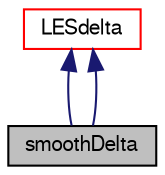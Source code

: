 digraph "smoothDelta"
{
  bgcolor="transparent";
  edge [fontname="FreeSans",fontsize="10",labelfontname="FreeSans",labelfontsize="10"];
  node [fontname="FreeSans",fontsize="10",shape=record];
  Node2 [label="smoothDelta",height=0.2,width=0.4,color="black", fillcolor="grey75", style="filled", fontcolor="black"];
  Node3 -> Node2 [dir="back",color="midnightblue",fontsize="10",style="solid",fontname="FreeSans"];
  Node3 [label="LESdelta",height=0.2,width=0.4,color="red",URL="$a31110.html",tooltip="Abstract base class for LES deltas. "];
  Node3 -> Node2 [dir="back",color="midnightblue",fontsize="10",style="solid",fontname="FreeSans"];
}

